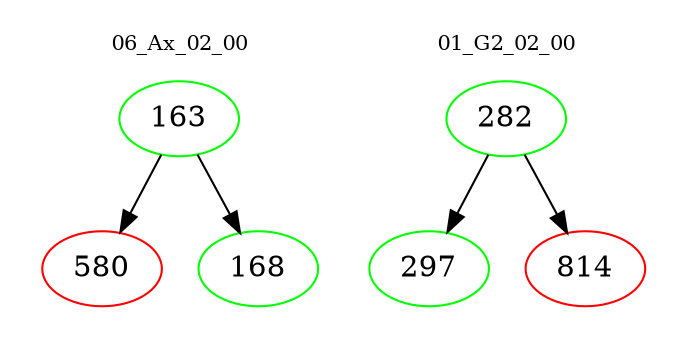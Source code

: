 digraph{
subgraph cluster_0 {
color = white
label = "06_Ax_02_00";
fontsize=10;
T0_163 [label="163", color="green"]
T0_163 -> T0_580 [color="black"]
T0_580 [label="580", color="red"]
T0_163 -> T0_168 [color="black"]
T0_168 [label="168", color="green"]
}
subgraph cluster_1 {
color = white
label = "01_G2_02_00";
fontsize=10;
T1_282 [label="282", color="green"]
T1_282 -> T1_297 [color="black"]
T1_297 [label="297", color="green"]
T1_282 -> T1_814 [color="black"]
T1_814 [label="814", color="red"]
}
}
